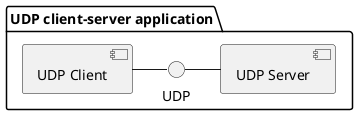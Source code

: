 @startuml

package "UDP client-server application" {
[UDP Client] - UDP
UDP - [UDP Server]
}

@enduml
